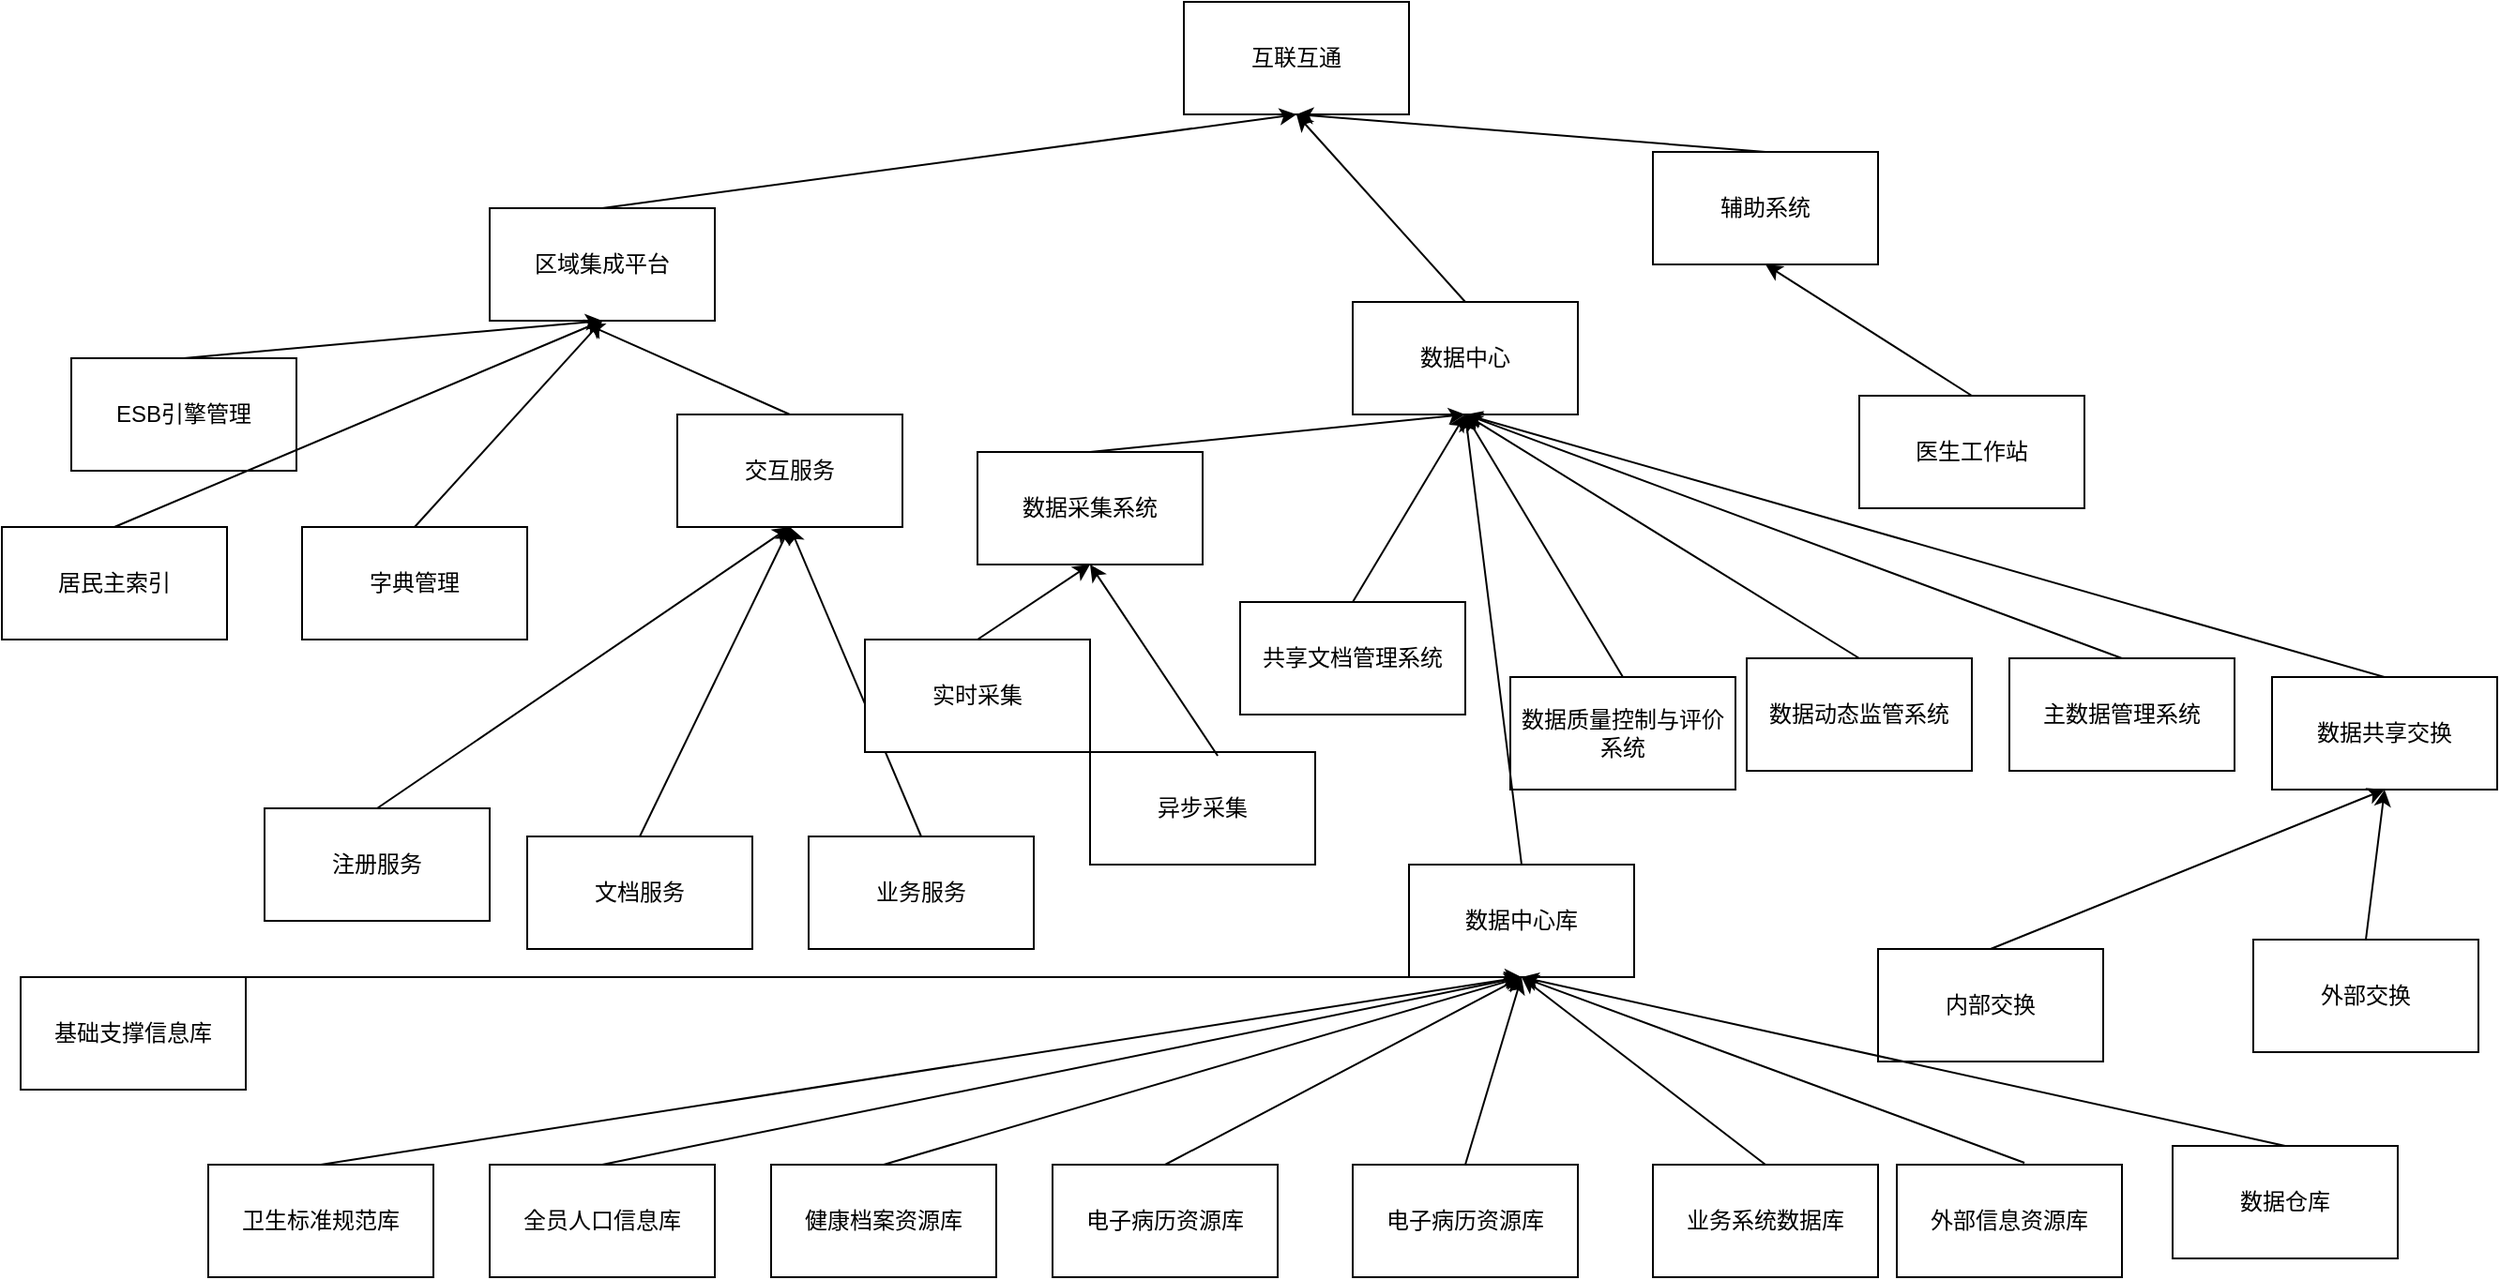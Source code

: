<mxfile version="14.4.9" type="github">
  <diagram id="SYd-H-9BH7z0QhjCpFqo" name="产品模块">
    <mxGraphModel dx="2249" dy="772" grid="1" gridSize="10" guides="1" tooltips="1" connect="1" arrows="1" fold="1" page="1" pageScale="1" pageWidth="827" pageHeight="1169" math="0" shadow="0">
      <root>
        <mxCell id="0" />
        <mxCell id="1" parent="0" />
        <mxCell id="RpVauSdPVPTsQURA0yTq-1" value="互联互通" style="rounded=0;whiteSpace=wrap;html=1;" vertex="1" parent="1">
          <mxGeometry x="180" y="50" width="120" height="60" as="geometry" />
        </mxCell>
        <mxCell id="RpVauSdPVPTsQURA0yTq-2" value="区域集成平台" style="rounded=0;whiteSpace=wrap;html=1;" vertex="1" parent="1">
          <mxGeometry x="-190" y="160" width="120" height="60" as="geometry" />
        </mxCell>
        <mxCell id="RpVauSdPVPTsQURA0yTq-3" value="" style="endArrow=classic;html=1;exitX=0.5;exitY=0;exitDx=0;exitDy=0;entryX=0.5;entryY=1;entryDx=0;entryDy=0;" edge="1" parent="1" source="RpVauSdPVPTsQURA0yTq-2" target="RpVauSdPVPTsQURA0yTq-1">
          <mxGeometry width="50" height="50" relative="1" as="geometry">
            <mxPoint x="390" y="420" as="sourcePoint" />
            <mxPoint x="440" y="370" as="targetPoint" />
          </mxGeometry>
        </mxCell>
        <mxCell id="RpVauSdPVPTsQURA0yTq-4" value="ESB引擎管理" style="rounded=0;whiteSpace=wrap;html=1;" vertex="1" parent="1">
          <mxGeometry x="-413" y="240" width="120" height="60" as="geometry" />
        </mxCell>
        <mxCell id="RpVauSdPVPTsQURA0yTq-5" value="" style="endArrow=classic;html=1;exitX=0.5;exitY=0;exitDx=0;exitDy=0;entryX=0.5;entryY=1;entryDx=0;entryDy=0;" edge="1" parent="1" source="RpVauSdPVPTsQURA0yTq-4" target="RpVauSdPVPTsQURA0yTq-2">
          <mxGeometry width="50" height="50" relative="1" as="geometry">
            <mxPoint x="310" y="390" as="sourcePoint" />
            <mxPoint x="360" y="340" as="targetPoint" />
          </mxGeometry>
        </mxCell>
        <mxCell id="RpVauSdPVPTsQURA0yTq-6" value="居民主索引" style="rounded=0;whiteSpace=wrap;html=1;" vertex="1" parent="1">
          <mxGeometry x="-450" y="330" width="120" height="60" as="geometry" />
        </mxCell>
        <mxCell id="RpVauSdPVPTsQURA0yTq-7" value="" style="endArrow=classic;html=1;exitX=0.5;exitY=0;exitDx=0;exitDy=0;entryX=0.5;entryY=1;entryDx=0;entryDy=0;" edge="1" parent="1" source="RpVauSdPVPTsQURA0yTq-6" target="RpVauSdPVPTsQURA0yTq-2">
          <mxGeometry width="50" height="50" relative="1" as="geometry">
            <mxPoint x="-110" y="330" as="sourcePoint" />
            <mxPoint x="90" y="260" as="targetPoint" />
          </mxGeometry>
        </mxCell>
        <mxCell id="RpVauSdPVPTsQURA0yTq-8" value="共享文档管理系统" style="rounded=0;whiteSpace=wrap;html=1;" vertex="1" parent="1">
          <mxGeometry x="210" y="370" width="120" height="60" as="geometry" />
        </mxCell>
        <mxCell id="RpVauSdPVPTsQURA0yTq-9" value="" style="endArrow=classic;html=1;exitX=0.5;exitY=0;exitDx=0;exitDy=0;entryX=0.5;entryY=1;entryDx=0;entryDy=0;" edge="1" parent="1" source="RpVauSdPVPTsQURA0yTq-8" target="RpVauSdPVPTsQURA0yTq-14">
          <mxGeometry width="50" height="50" relative="1" as="geometry">
            <mxPoint x="-20" y="360" as="sourcePoint" />
            <mxPoint x="30" y="290" as="targetPoint" />
          </mxGeometry>
        </mxCell>
        <mxCell id="RpVauSdPVPTsQURA0yTq-10" value="字典管理" style="rounded=0;whiteSpace=wrap;html=1;" vertex="1" parent="1">
          <mxGeometry x="-290" y="330" width="120" height="60" as="geometry" />
        </mxCell>
        <mxCell id="RpVauSdPVPTsQURA0yTq-11" value="交互服务" style="rounded=0;whiteSpace=wrap;html=1;" vertex="1" parent="1">
          <mxGeometry x="-90" y="270" width="120" height="60" as="geometry" />
        </mxCell>
        <mxCell id="RpVauSdPVPTsQURA0yTq-12" value="" style="endArrow=classic;html=1;exitX=0.5;exitY=0;exitDx=0;exitDy=0;entryX=0.5;entryY=1;entryDx=0;entryDy=0;" edge="1" parent="1" source="RpVauSdPVPTsQURA0yTq-10" target="RpVauSdPVPTsQURA0yTq-2">
          <mxGeometry width="50" height="50" relative="1" as="geometry">
            <mxPoint x="110" y="330" as="sourcePoint" />
            <mxPoint x="-70" y="220" as="targetPoint" />
          </mxGeometry>
        </mxCell>
        <mxCell id="RpVauSdPVPTsQURA0yTq-13" value="" style="endArrow=classic;html=1;exitX=0.5;exitY=0;exitDx=0;exitDy=0;entryX=0.433;entryY=1.033;entryDx=0;entryDy=0;entryPerimeter=0;" edge="1" parent="1" source="RpVauSdPVPTsQURA0yTq-11" target="RpVauSdPVPTsQURA0yTq-2">
          <mxGeometry width="50" height="50" relative="1" as="geometry">
            <mxPoint x="250" y="330" as="sourcePoint" />
            <mxPoint x="-50" y="210" as="targetPoint" />
          </mxGeometry>
        </mxCell>
        <mxCell id="RpVauSdPVPTsQURA0yTq-14" value="数据中心" style="rounded=0;whiteSpace=wrap;html=1;" vertex="1" parent="1">
          <mxGeometry x="270" y="210" width="120" height="60" as="geometry" />
        </mxCell>
        <mxCell id="RpVauSdPVPTsQURA0yTq-15" value="" style="endArrow=classic;html=1;exitX=0.5;exitY=0;exitDx=0;exitDy=0;entryX=0.5;entryY=1;entryDx=0;entryDy=0;" edge="1" parent="1" source="RpVauSdPVPTsQURA0yTq-14" target="RpVauSdPVPTsQURA0yTq-1">
          <mxGeometry width="50" height="50" relative="1" as="geometry">
            <mxPoint x="-10" y="250" as="sourcePoint" />
            <mxPoint x="330" y="150" as="targetPoint" />
          </mxGeometry>
        </mxCell>
        <mxCell id="RpVauSdPVPTsQURA0yTq-16" value="数据采集系统" style="rounded=0;whiteSpace=wrap;html=1;" vertex="1" parent="1">
          <mxGeometry x="70" y="290" width="120" height="60" as="geometry" />
        </mxCell>
        <mxCell id="RpVauSdPVPTsQURA0yTq-17" value="" style="endArrow=classic;html=1;exitX=0.5;exitY=0;exitDx=0;exitDy=0;entryX=0.5;entryY=1;entryDx=0;entryDy=0;" edge="1" parent="1" source="RpVauSdPVPTsQURA0yTq-16" target="RpVauSdPVPTsQURA0yTq-14">
          <mxGeometry width="50" height="50" relative="1" as="geometry">
            <mxPoint x="140" y="410" as="sourcePoint" />
            <mxPoint x="-158.04" y="311.98" as="targetPoint" />
          </mxGeometry>
        </mxCell>
        <mxCell id="RpVauSdPVPTsQURA0yTq-18" value="数据质量控制与评价系统" style="rounded=0;whiteSpace=wrap;html=1;" vertex="1" parent="1">
          <mxGeometry x="354" y="410" width="120" height="60" as="geometry" />
        </mxCell>
        <mxCell id="RpVauSdPVPTsQURA0yTq-19" value="数据动态监管系统" style="rounded=0;whiteSpace=wrap;html=1;" vertex="1" parent="1">
          <mxGeometry x="480" y="400" width="120" height="60" as="geometry" />
        </mxCell>
        <mxCell id="RpVauSdPVPTsQURA0yTq-20" value="" style="endArrow=classic;html=1;exitX=0.5;exitY=0;exitDx=0;exitDy=0;entryX=0.5;entryY=1;entryDx=0;entryDy=0;" edge="1" parent="1" source="RpVauSdPVPTsQURA0yTq-18" target="RpVauSdPVPTsQURA0yTq-14">
          <mxGeometry width="50" height="50" relative="1" as="geometry">
            <mxPoint x="270" y="410" as="sourcePoint" />
            <mxPoint x="380" y="310" as="targetPoint" />
          </mxGeometry>
        </mxCell>
        <mxCell id="RpVauSdPVPTsQURA0yTq-21" value="" style="endArrow=classic;html=1;exitX=0.5;exitY=0;exitDx=0;exitDy=0;entryX=0.5;entryY=1;entryDx=0;entryDy=0;" edge="1" parent="1" source="RpVauSdPVPTsQURA0yTq-19" target="RpVauSdPVPTsQURA0yTq-14">
          <mxGeometry width="50" height="50" relative="1" as="geometry">
            <mxPoint x="430" y="410" as="sourcePoint" />
            <mxPoint x="370" y="300" as="targetPoint" />
          </mxGeometry>
        </mxCell>
        <mxCell id="RpVauSdPVPTsQURA0yTq-22" value="主数据管理系统" style="rounded=0;whiteSpace=wrap;html=1;" vertex="1" parent="1">
          <mxGeometry x="620" y="400" width="120" height="60" as="geometry" />
        </mxCell>
        <mxCell id="RpVauSdPVPTsQURA0yTq-23" value="" style="endArrow=classic;html=1;exitX=0.5;exitY=0;exitDx=0;exitDy=0;entryX=0.5;entryY=1;entryDx=0;entryDy=0;" edge="1" parent="1" source="RpVauSdPVPTsQURA0yTq-22" target="RpVauSdPVPTsQURA0yTq-14">
          <mxGeometry width="50" height="50" relative="1" as="geometry">
            <mxPoint x="550" y="410" as="sourcePoint" />
            <mxPoint x="360" y="290" as="targetPoint" />
          </mxGeometry>
        </mxCell>
        <mxCell id="RpVauSdPVPTsQURA0yTq-25" value="数据共享交换" style="rounded=0;whiteSpace=wrap;html=1;" vertex="1" parent="1">
          <mxGeometry x="760" y="410" width="120" height="60" as="geometry" />
        </mxCell>
        <mxCell id="RpVauSdPVPTsQURA0yTq-26" value="" style="endArrow=classic;html=1;exitX=0.5;exitY=0;exitDx=0;exitDy=0;entryX=0.5;entryY=1;entryDx=0;entryDy=0;" edge="1" parent="1" source="RpVauSdPVPTsQURA0yTq-25" target="RpVauSdPVPTsQURA0yTq-14">
          <mxGeometry width="50" height="50" relative="1" as="geometry">
            <mxPoint x="690" y="410" as="sourcePoint" />
            <mxPoint x="460" y="290" as="targetPoint" />
          </mxGeometry>
        </mxCell>
        <mxCell id="RpVauSdPVPTsQURA0yTq-27" value="内部交换" style="rounded=0;whiteSpace=wrap;html=1;" vertex="1" parent="1">
          <mxGeometry x="550" y="555" width="120" height="60" as="geometry" />
        </mxCell>
        <mxCell id="RpVauSdPVPTsQURA0yTq-28" value="外部交换" style="rounded=0;whiteSpace=wrap;html=1;" vertex="1" parent="1">
          <mxGeometry x="750" y="550" width="120" height="60" as="geometry" />
        </mxCell>
        <mxCell id="RpVauSdPVPTsQURA0yTq-29" value="" style="endArrow=classic;html=1;exitX=0.5;exitY=0;exitDx=0;exitDy=0;entryX=0.5;entryY=1;entryDx=0;entryDy=0;" edge="1" parent="1" source="RpVauSdPVPTsQURA0yTq-27" target="RpVauSdPVPTsQURA0yTq-25">
          <mxGeometry width="50" height="50" relative="1" as="geometry">
            <mxPoint x="550" y="410" as="sourcePoint" />
            <mxPoint x="460" y="290" as="targetPoint" />
          </mxGeometry>
        </mxCell>
        <mxCell id="RpVauSdPVPTsQURA0yTq-30" value="" style="endArrow=classic;html=1;exitX=0.5;exitY=0;exitDx=0;exitDy=0;entryX=0.5;entryY=1;entryDx=0;entryDy=0;" edge="1" parent="1" source="RpVauSdPVPTsQURA0yTq-28" target="RpVauSdPVPTsQURA0yTq-25">
          <mxGeometry width="50" height="50" relative="1" as="geometry">
            <mxPoint x="750" y="535" as="sourcePoint" />
            <mxPoint x="850" y="470" as="targetPoint" />
          </mxGeometry>
        </mxCell>
        <mxCell id="RpVauSdPVPTsQURA0yTq-31" value="数据中心库" style="rounded=0;whiteSpace=wrap;html=1;" vertex="1" parent="1">
          <mxGeometry x="300" y="510" width="120" height="60" as="geometry" />
        </mxCell>
        <mxCell id="RpVauSdPVPTsQURA0yTq-32" value="" style="endArrow=classic;html=1;exitX=0.5;exitY=0;exitDx=0;exitDy=0;entryX=0.5;entryY=1;entryDx=0;entryDy=0;" edge="1" parent="1" source="RpVauSdPVPTsQURA0yTq-31" target="RpVauSdPVPTsQURA0yTq-14">
          <mxGeometry width="50" height="50" relative="1" as="geometry">
            <mxPoint x="380" y="420" as="sourcePoint" />
            <mxPoint x="460" y="290" as="targetPoint" />
          </mxGeometry>
        </mxCell>
        <mxCell id="RpVauSdPVPTsQURA0yTq-33" value="基础支撑信息库" style="rounded=0;whiteSpace=wrap;html=1;" vertex="1" parent="1">
          <mxGeometry x="-440" y="570" width="120" height="60" as="geometry" />
        </mxCell>
        <mxCell id="RpVauSdPVPTsQURA0yTq-34" value="" style="endArrow=classic;html=1;exitX=0.5;exitY=0;exitDx=0;exitDy=0;entryX=0.5;entryY=1;entryDx=0;entryDy=0;" edge="1" parent="1" source="RpVauSdPVPTsQURA0yTq-33" target="RpVauSdPVPTsQURA0yTq-31">
          <mxGeometry width="50" height="50" relative="1" as="geometry">
            <mxPoint x="430" y="550" as="sourcePoint" />
            <mxPoint x="350" y="460" as="targetPoint" />
          </mxGeometry>
        </mxCell>
        <mxCell id="RpVauSdPVPTsQURA0yTq-35" value="卫生标准规范库" style="rounded=0;whiteSpace=wrap;html=1;" vertex="1" parent="1">
          <mxGeometry x="-340" y="670" width="120" height="60" as="geometry" />
        </mxCell>
        <mxCell id="RpVauSdPVPTsQURA0yTq-36" value="" style="endArrow=classic;html=1;exitX=0.5;exitY=0;exitDx=0;exitDy=0;entryX=0.5;entryY=1;entryDx=0;entryDy=0;" edge="1" parent="1" source="RpVauSdPVPTsQURA0yTq-35" target="RpVauSdPVPTsQURA0yTq-31">
          <mxGeometry width="50" height="50" relative="1" as="geometry">
            <mxPoint x="90" y="670" as="sourcePoint" />
            <mxPoint x="410" y="570" as="targetPoint" />
          </mxGeometry>
        </mxCell>
        <mxCell id="RpVauSdPVPTsQURA0yTq-37" value="全员人口信息库" style="rounded=0;whiteSpace=wrap;html=1;" vertex="1" parent="1">
          <mxGeometry x="-190" y="670" width="120" height="60" as="geometry" />
        </mxCell>
        <mxCell id="RpVauSdPVPTsQURA0yTq-38" value="" style="endArrow=classic;html=1;exitX=0.5;exitY=0;exitDx=0;exitDy=0;entryX=0.5;entryY=1;entryDx=0;entryDy=0;" edge="1" parent="1" source="RpVauSdPVPTsQURA0yTq-37" target="RpVauSdPVPTsQURA0yTq-31">
          <mxGeometry width="50" height="50" relative="1" as="geometry">
            <mxPoint x="150" y="660" as="sourcePoint" />
            <mxPoint x="364" y="470" as="targetPoint" />
          </mxGeometry>
        </mxCell>
        <mxCell id="RpVauSdPVPTsQURA0yTq-39" value="健康档案资源库" style="rounded=0;whiteSpace=wrap;html=1;" vertex="1" parent="1">
          <mxGeometry x="-40" y="670" width="120" height="60" as="geometry" />
        </mxCell>
        <mxCell id="RpVauSdPVPTsQURA0yTq-40" value="" style="endArrow=classic;html=1;exitX=0.5;exitY=0;exitDx=0;exitDy=0;entryX=0.5;entryY=1;entryDx=0;entryDy=0;" edge="1" parent="1" source="RpVauSdPVPTsQURA0yTq-39" target="RpVauSdPVPTsQURA0yTq-31">
          <mxGeometry width="50" height="50" relative="1" as="geometry">
            <mxPoint x="160" y="660" as="sourcePoint" />
            <mxPoint x="364" y="470" as="targetPoint" />
          </mxGeometry>
        </mxCell>
        <mxCell id="RpVauSdPVPTsQURA0yTq-41" value="电子病历资源库" style="rounded=0;whiteSpace=wrap;html=1;" vertex="1" parent="1">
          <mxGeometry x="110" y="670" width="120" height="60" as="geometry" />
        </mxCell>
        <mxCell id="RpVauSdPVPTsQURA0yTq-42" value="" style="endArrow=classic;html=1;exitX=0.5;exitY=0;exitDx=0;exitDy=0;entryX=0.5;entryY=1;entryDx=0;entryDy=0;" edge="1" parent="1" source="RpVauSdPVPTsQURA0yTq-41" target="RpVauSdPVPTsQURA0yTq-31">
          <mxGeometry width="50" height="50" relative="1" as="geometry">
            <mxPoint x="310" y="660" as="sourcePoint" />
            <mxPoint x="420" y="570" as="targetPoint" />
          </mxGeometry>
        </mxCell>
        <mxCell id="RpVauSdPVPTsQURA0yTq-44" value="电子病历资源库" style="rounded=0;whiteSpace=wrap;html=1;" vertex="1" parent="1">
          <mxGeometry x="270" y="670" width="120" height="60" as="geometry" />
        </mxCell>
        <mxCell id="RpVauSdPVPTsQURA0yTq-45" value="" style="endArrow=classic;html=1;exitX=0.5;exitY=0;exitDx=0;exitDy=0;entryX=0.5;entryY=1;entryDx=0;entryDy=0;" edge="1" parent="1" source="RpVauSdPVPTsQURA0yTq-44" target="RpVauSdPVPTsQURA0yTq-31">
          <mxGeometry width="50" height="50" relative="1" as="geometry">
            <mxPoint x="460" y="660" as="sourcePoint" />
            <mxPoint x="400" y="590" as="targetPoint" />
          </mxGeometry>
        </mxCell>
        <mxCell id="RpVauSdPVPTsQURA0yTq-46" value="业务系统数据库" style="rounded=0;whiteSpace=wrap;html=1;" vertex="1" parent="1">
          <mxGeometry x="430" y="670" width="120" height="60" as="geometry" />
        </mxCell>
        <mxCell id="RpVauSdPVPTsQURA0yTq-47" value="" style="endArrow=classic;html=1;exitX=0.5;exitY=0;exitDx=0;exitDy=0;entryX=0.5;entryY=1;entryDx=0;entryDy=0;" edge="1" parent="1" source="RpVauSdPVPTsQURA0yTq-46" target="RpVauSdPVPTsQURA0yTq-31">
          <mxGeometry width="50" height="50" relative="1" as="geometry">
            <mxPoint x="480" y="680" as="sourcePoint" />
            <mxPoint x="370" y="580" as="targetPoint" />
          </mxGeometry>
        </mxCell>
        <mxCell id="RpVauSdPVPTsQURA0yTq-48" value="外部信息资源库" style="rounded=0;whiteSpace=wrap;html=1;" vertex="1" parent="1">
          <mxGeometry x="560" y="670" width="120" height="60" as="geometry" />
        </mxCell>
        <mxCell id="RpVauSdPVPTsQURA0yTq-49" value="" style="endArrow=classic;html=1;exitX=0.567;exitY=-0.017;exitDx=0;exitDy=0;entryX=0.5;entryY=1;entryDx=0;entryDy=0;exitPerimeter=0;" edge="1" parent="1" source="RpVauSdPVPTsQURA0yTq-48" target="RpVauSdPVPTsQURA0yTq-31">
          <mxGeometry width="50" height="50" relative="1" as="geometry">
            <mxPoint x="640" y="680" as="sourcePoint" />
            <mxPoint x="380" y="580" as="targetPoint" />
          </mxGeometry>
        </mxCell>
        <mxCell id="RpVauSdPVPTsQURA0yTq-50" value="数据仓库" style="rounded=0;whiteSpace=wrap;html=1;" vertex="1" parent="1">
          <mxGeometry x="707" y="660" width="120" height="60" as="geometry" />
        </mxCell>
        <mxCell id="RpVauSdPVPTsQURA0yTq-51" value="" style="endArrow=classic;html=1;exitX=0.5;exitY=0;exitDx=0;exitDy=0;entryX=0.5;entryY=1;entryDx=0;entryDy=0;" edge="1" parent="1" source="RpVauSdPVPTsQURA0yTq-50" target="RpVauSdPVPTsQURA0yTq-31">
          <mxGeometry width="50" height="50" relative="1" as="geometry">
            <mxPoint x="638.04" y="678.98" as="sourcePoint" />
            <mxPoint x="170" y="595" as="targetPoint" />
          </mxGeometry>
        </mxCell>
        <mxCell id="RpVauSdPVPTsQURA0yTq-54" value="辅助系统" style="rounded=0;whiteSpace=wrap;html=1;" vertex="1" parent="1">
          <mxGeometry x="430" y="130" width="120" height="60" as="geometry" />
        </mxCell>
        <mxCell id="RpVauSdPVPTsQURA0yTq-55" value="" style="endArrow=classic;html=1;exitX=0.5;exitY=0;exitDx=0;exitDy=0;entryX=0.5;entryY=1;entryDx=0;entryDy=0;" edge="1" parent="1" source="RpVauSdPVPTsQURA0yTq-54" target="RpVauSdPVPTsQURA0yTq-1">
          <mxGeometry width="50" height="50" relative="1" as="geometry">
            <mxPoint x="460" y="230" as="sourcePoint" />
            <mxPoint x="270" y="140" as="targetPoint" />
          </mxGeometry>
        </mxCell>
        <mxCell id="RpVauSdPVPTsQURA0yTq-56" value="注册服务" style="rounded=0;whiteSpace=wrap;html=1;" vertex="1" parent="1">
          <mxGeometry x="-310" y="480" width="120" height="60" as="geometry" />
        </mxCell>
        <mxCell id="RpVauSdPVPTsQURA0yTq-57" value="文档服务" style="rounded=0;whiteSpace=wrap;html=1;" vertex="1" parent="1">
          <mxGeometry x="-170" y="495" width="120" height="60" as="geometry" />
        </mxCell>
        <mxCell id="RpVauSdPVPTsQURA0yTq-58" value="业务服务" style="rounded=0;whiteSpace=wrap;html=1;" vertex="1" parent="1">
          <mxGeometry x="-20" y="495" width="120" height="60" as="geometry" />
        </mxCell>
        <mxCell id="RpVauSdPVPTsQURA0yTq-59" value="" style="endArrow=classic;html=1;exitX=0.5;exitY=0;exitDx=0;exitDy=0;entryX=0.5;entryY=1;entryDx=0;entryDy=0;" edge="1" parent="1" source="RpVauSdPVPTsQURA0yTq-56" target="RpVauSdPVPTsQURA0yTq-11">
          <mxGeometry width="50" height="50" relative="1" as="geometry">
            <mxPoint x="-60" y="300" as="sourcePoint" />
            <mxPoint x="-158.04" y="271.98" as="targetPoint" />
          </mxGeometry>
        </mxCell>
        <mxCell id="RpVauSdPVPTsQURA0yTq-60" value="" style="endArrow=classic;html=1;exitX=0.5;exitY=0;exitDx=0;exitDy=0;entryX=0.5;entryY=1;entryDx=0;entryDy=0;" edge="1" parent="1" source="RpVauSdPVPTsQURA0yTq-57" target="RpVauSdPVPTsQURA0yTq-11">
          <mxGeometry width="50" height="50" relative="1" as="geometry">
            <mxPoint x="-190" y="450" as="sourcePoint" />
            <mxPoint x="-60" y="360" as="targetPoint" />
          </mxGeometry>
        </mxCell>
        <mxCell id="RpVauSdPVPTsQURA0yTq-61" value="" style="endArrow=classic;html=1;exitX=0.5;exitY=0;exitDx=0;exitDy=0;entryX=0.5;entryY=1;entryDx=0;entryDy=0;" edge="1" parent="1" source="RpVauSdPVPTsQURA0yTq-58" target="RpVauSdPVPTsQURA0yTq-11">
          <mxGeometry width="50" height="50" relative="1" as="geometry">
            <mxPoint x="-60" y="450" as="sourcePoint" />
            <mxPoint x="-60" y="360" as="targetPoint" />
          </mxGeometry>
        </mxCell>
        <mxCell id="RpVauSdPVPTsQURA0yTq-62" value="医生工作站" style="rounded=0;whiteSpace=wrap;html=1;" vertex="1" parent="1">
          <mxGeometry x="540" y="260" width="120" height="60" as="geometry" />
        </mxCell>
        <mxCell id="RpVauSdPVPTsQURA0yTq-63" value="" style="endArrow=classic;html=1;exitX=0.5;exitY=0;exitDx=0;exitDy=0;entryX=0.5;entryY=1;entryDx=0;entryDy=0;" edge="1" parent="1" source="RpVauSdPVPTsQURA0yTq-62" target="RpVauSdPVPTsQURA0yTq-54">
          <mxGeometry width="50" height="50" relative="1" as="geometry">
            <mxPoint x="830" y="420" as="sourcePoint" />
            <mxPoint x="340" y="280" as="targetPoint" />
          </mxGeometry>
        </mxCell>
        <mxCell id="RpVauSdPVPTsQURA0yTq-64" value="实时采集" style="rounded=0;whiteSpace=wrap;html=1;" vertex="1" parent="1">
          <mxGeometry x="10" y="390" width="120" height="60" as="geometry" />
        </mxCell>
        <mxCell id="RpVauSdPVPTsQURA0yTq-65" value="" style="endArrow=classic;html=1;exitX=0.5;exitY=0;exitDx=0;exitDy=0;entryX=0.5;entryY=1;entryDx=0;entryDy=0;" edge="1" parent="1" source="RpVauSdPVPTsQURA0yTq-64" target="RpVauSdPVPTsQURA0yTq-16">
          <mxGeometry width="50" height="50" relative="1" as="geometry">
            <mxPoint x="280" y="380" as="sourcePoint" />
            <mxPoint x="340" y="280" as="targetPoint" />
          </mxGeometry>
        </mxCell>
        <mxCell id="RpVauSdPVPTsQURA0yTq-66" value="异步采集" style="rounded=0;whiteSpace=wrap;html=1;" vertex="1" parent="1">
          <mxGeometry x="130" y="450" width="120" height="60" as="geometry" />
        </mxCell>
        <mxCell id="RpVauSdPVPTsQURA0yTq-67" value="" style="endArrow=classic;html=1;exitX=0.567;exitY=0.033;exitDx=0;exitDy=0;entryX=0.5;entryY=1;entryDx=0;entryDy=0;exitPerimeter=0;" edge="1" parent="1" source="RpVauSdPVPTsQURA0yTq-66" target="RpVauSdPVPTsQURA0yTq-16">
          <mxGeometry width="50" height="50" relative="1" as="geometry">
            <mxPoint x="80" y="400" as="sourcePoint" />
            <mxPoint x="140" y="360" as="targetPoint" />
          </mxGeometry>
        </mxCell>
      </root>
    </mxGraphModel>
  </diagram>
</mxfile>
